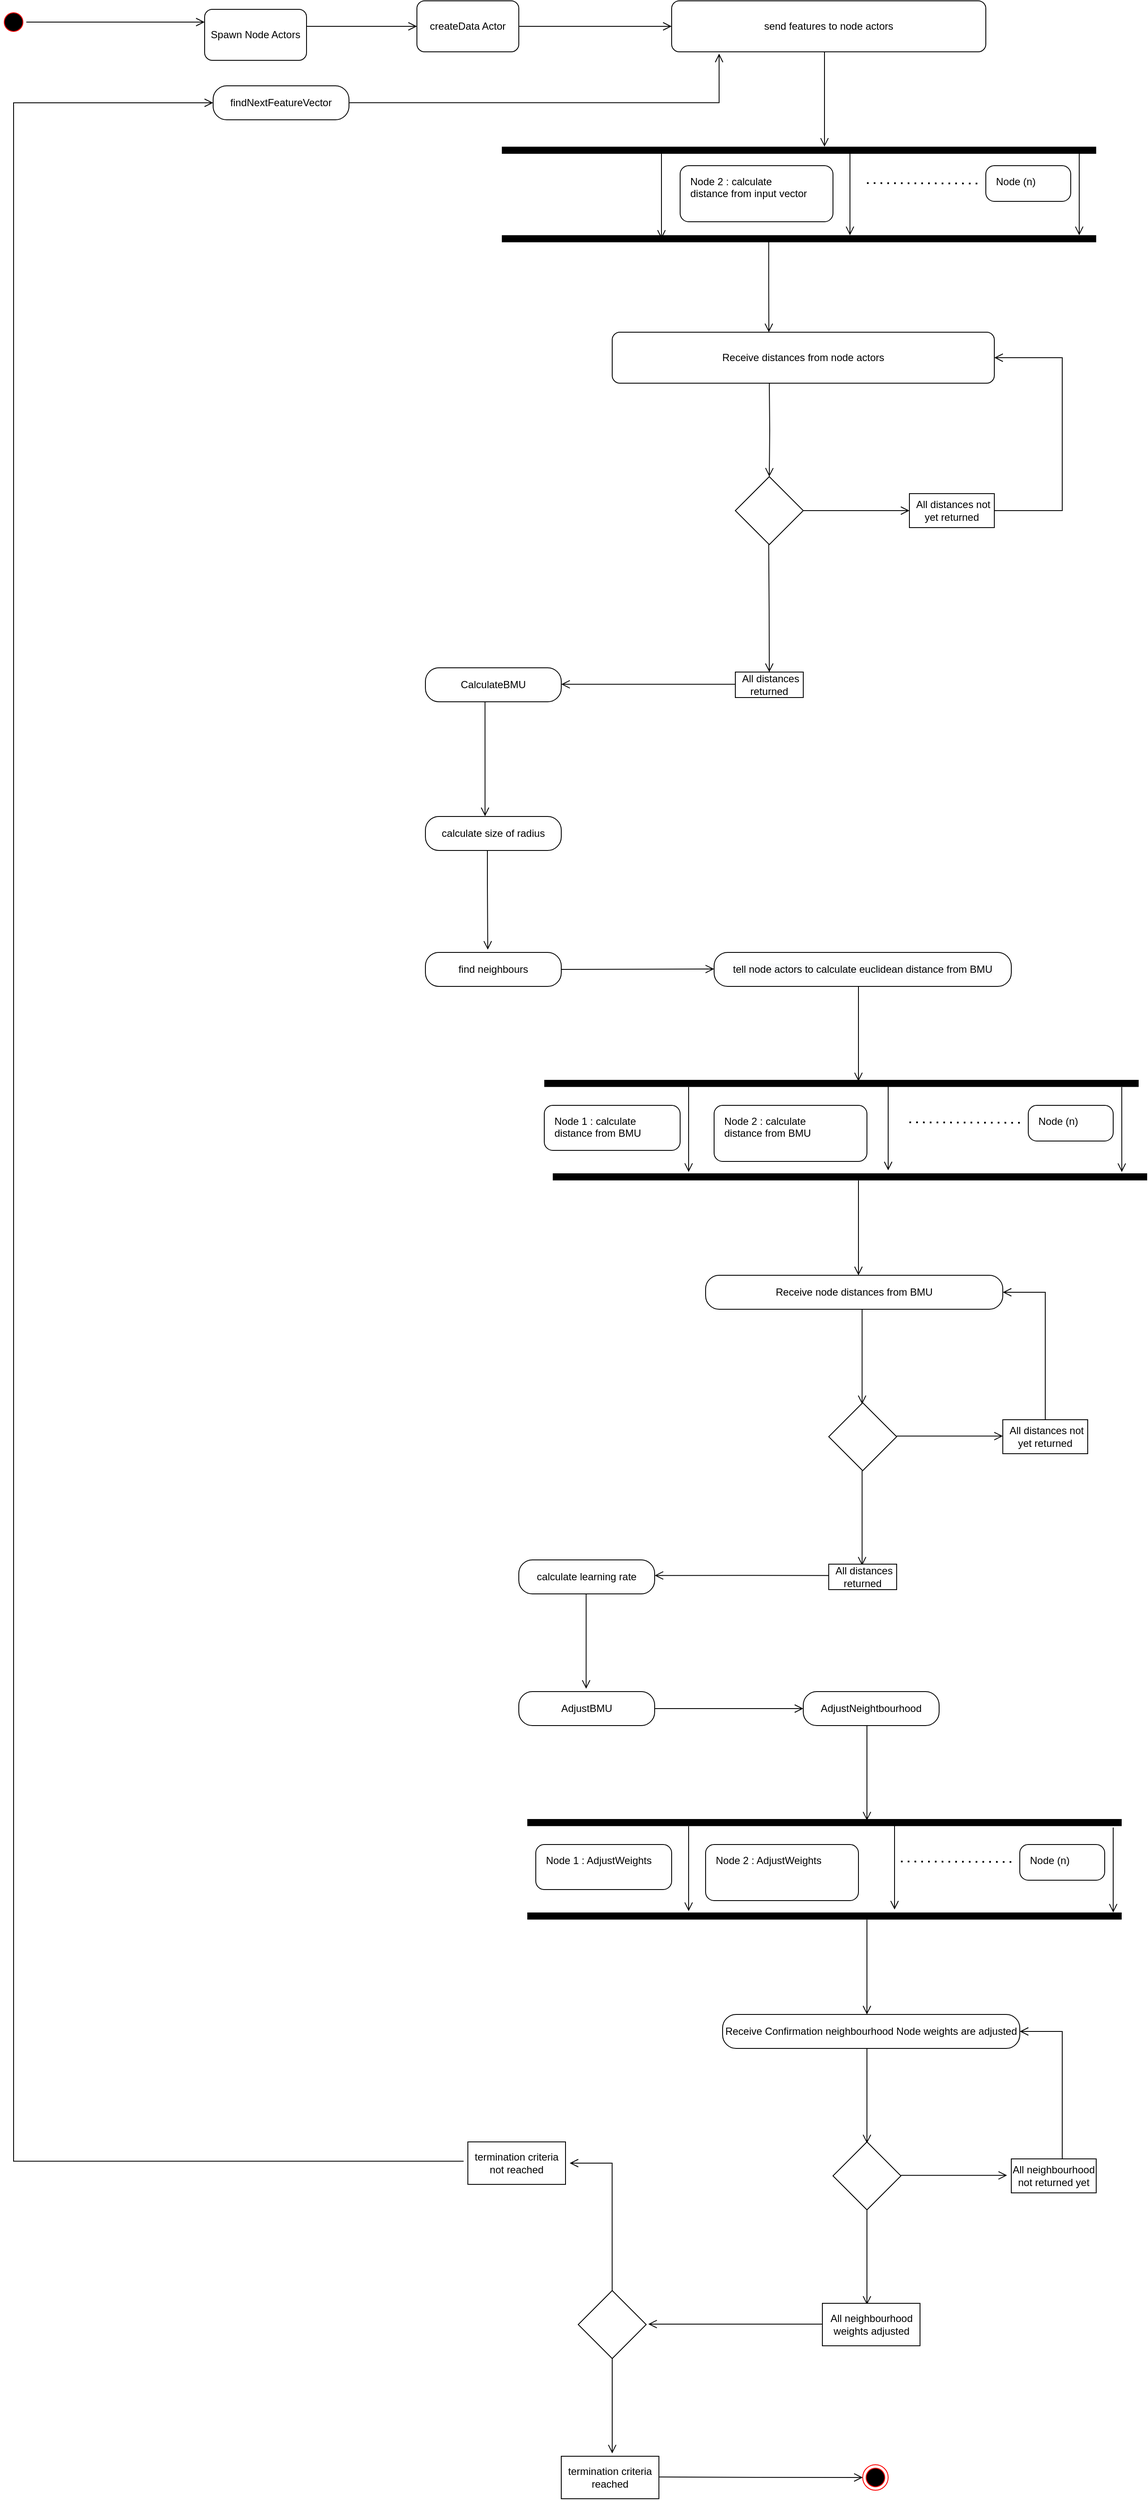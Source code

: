<mxfile version="15.7.4" type="github">
  <diagram id="ylAyNTXU45JpMREwfZHR" name="Page-1">
    <mxGraphModel dx="1239" dy="686" grid="1" gridSize="10" guides="1" tooltips="1" connect="1" arrows="1" fold="1" page="1" pageScale="1" pageWidth="850" pageHeight="1100" math="0" shadow="0">
      <root>
        <mxCell id="0" />
        <mxCell id="1" parent="0" />
        <mxCell id="u21SFyGaTdQSeciqFoYo-1" value="Spawn Node Actors" style="rounded=1;whiteSpace=wrap;html=1;" parent="1" vertex="1">
          <mxGeometry x="470" y="50" width="120" height="60" as="geometry" />
        </mxCell>
        <mxCell id="u21SFyGaTdQSeciqFoYo-2" value="" style="ellipse;html=1;shape=startState;fillColor=#000000;strokeColor=#ff0000;" parent="1" vertex="1">
          <mxGeometry x="230" y="50" width="30" height="30" as="geometry" />
        </mxCell>
        <mxCell id="u21SFyGaTdQSeciqFoYo-3" value="" style="edgeStyle=orthogonalEdgeStyle;html=1;verticalAlign=bottom;endArrow=open;endSize=8;strokeColor=#000000;rounded=0;entryX=0;entryY=0.25;entryDx=0;entryDy=0;" parent="1" source="u21SFyGaTdQSeciqFoYo-2" target="u21SFyGaTdQSeciqFoYo-1" edge="1">
          <mxGeometry relative="1" as="geometry">
            <mxPoint x="45" y="170" as="targetPoint" />
          </mxGeometry>
        </mxCell>
        <mxCell id="u21SFyGaTdQSeciqFoYo-4" value="createData Actor" style="rounded=1;whiteSpace=wrap;html=1;" parent="1" vertex="1">
          <mxGeometry x="720" y="40" width="120" height="60" as="geometry" />
        </mxCell>
        <mxCell id="u21SFyGaTdQSeciqFoYo-5" value="" style="edgeStyle=orthogonalEdgeStyle;html=1;verticalAlign=bottom;endArrow=open;endSize=8;strokeColor=#000000;rounded=0;entryX=0;entryY=0.5;entryDx=0;entryDy=0;" parent="1" target="u21SFyGaTdQSeciqFoYo-4" edge="1">
          <mxGeometry relative="1" as="geometry">
            <mxPoint x="360" y="145" as="targetPoint" />
            <mxPoint x="590" y="70" as="sourcePoint" />
            <Array as="points">
              <mxPoint x="590" y="70" />
              <mxPoint x="590" y="70" />
            </Array>
          </mxGeometry>
        </mxCell>
        <mxCell id="u21SFyGaTdQSeciqFoYo-6" value="" style="edgeStyle=orthogonalEdgeStyle;html=1;verticalAlign=bottom;endArrow=open;endSize=8;strokeColor=#000000;rounded=0;entryX=0;entryY=0.5;entryDx=0;entryDy=0;exitX=1;exitY=0.5;exitDx=0;exitDy=0;" parent="1" source="u21SFyGaTdQSeciqFoYo-4" target="u21SFyGaTdQSeciqFoYo-8" edge="1">
          <mxGeometry relative="1" as="geometry">
            <mxPoint x="584" y="150" as="targetPoint" />
            <mxPoint x="480" y="150" as="sourcePoint" />
            <Array as="points">
              <mxPoint x="840" y="70" />
            </Array>
          </mxGeometry>
        </mxCell>
        <mxCell id="u21SFyGaTdQSeciqFoYo-8" value="send features to node actors" style="rounded=1;whiteSpace=wrap;html=1;" parent="1" vertex="1">
          <mxGeometry x="1020" y="40" width="370" height="60" as="geometry" />
        </mxCell>
        <mxCell id="u21SFyGaTdQSeciqFoYo-10" value="" style="edgeStyle=orthogonalEdgeStyle;html=1;verticalAlign=bottom;endArrow=open;endSize=8;strokeColor=#000000;rounded=0;" parent="1" source="_sdeYMEwhturCp9GIaWW-1" edge="1">
          <mxGeometry relative="1" as="geometry">
            <mxPoint x="1008" y="320" as="targetPoint" />
            <mxPoint x="1065" y="216" as="sourcePoint" />
            <Array as="points">
              <mxPoint x="1008" y="270" />
              <mxPoint x="1008" y="270" />
            </Array>
          </mxGeometry>
        </mxCell>
        <mxCell id="u21SFyGaTdQSeciqFoYo-14" value="" style="rhombus;whiteSpace=wrap;html=1;" parent="1" vertex="1">
          <mxGeometry x="1095" y="600" width="80" height="80" as="geometry" />
        </mxCell>
        <mxCell id="u21SFyGaTdQSeciqFoYo-17" value="&amp;nbsp;All distances returned" style="whiteSpace=wrap;html=1;" parent="1" vertex="1">
          <mxGeometry x="1095" y="830" width="80" height="30" as="geometry" />
        </mxCell>
        <mxCell id="u21SFyGaTdQSeciqFoYo-58" value="" style="edgeStyle=orthogonalEdgeStyle;html=1;verticalAlign=bottom;endArrow=open;endSize=8;strokeColor=#000000;rounded=0;entryX=1;entryY=0.5;entryDx=0;entryDy=0;exitX=1;exitY=0.5;exitDx=0;exitDy=0;" parent="1" edge="1" target="ZkyLK1sEt4H9wOnHN_3Q-6" source="ZkyLK1sEt4H9wOnHN_3Q-12">
          <mxGeometry relative="1" as="geometry">
            <mxPoint x="1339.5" y="550" as="targetPoint" />
            <mxPoint x="1500" y="590" as="sourcePoint" />
            <Array as="points">
              <mxPoint x="1480" y="640" />
              <mxPoint x="1480" y="460" />
            </Array>
          </mxGeometry>
        </mxCell>
        <mxCell id="_sdeYMEwhturCp9GIaWW-1" value="" style="html=1;points=[];perimeter=orthogonalPerimeter;fillColor=#000000;strokeColor=none;direction=north;" parent="1" vertex="1">
          <mxGeometry x="820" y="211.67" width="700" height="8.33" as="geometry" />
        </mxCell>
        <mxCell id="_sdeYMEwhturCp9GIaWW-4" value="" style="edgeStyle=orthogonalEdgeStyle;html=1;verticalAlign=bottom;endArrow=open;endSize=8;strokeColor=#000000;rounded=0;" parent="1" edge="1">
          <mxGeometry relative="1" as="geometry">
            <mxPoint x="1500" y="315.83" as="targetPoint" />
            <mxPoint x="1500" y="265.83" as="sourcePoint" />
            <Array as="points">
              <mxPoint x="1500" y="215.83" />
              <mxPoint x="1500" y="215.83" />
            </Array>
          </mxGeometry>
        </mxCell>
        <mxCell id="_sdeYMEwhturCp9GIaWW-9" value="" style="endArrow=none;dashed=1;html=1;dashPattern=1 3;strokeWidth=2;rounded=0;exitX=1;exitY=0.25;exitDx=0;exitDy=0;" parent="1" edge="1">
          <mxGeometry width="50" height="50" relative="1" as="geometry">
            <mxPoint x="1250" y="254.5" as="sourcePoint" />
            <mxPoint x="1380" y="255" as="targetPoint" />
          </mxGeometry>
        </mxCell>
        <mxCell id="_sdeYMEwhturCp9GIaWW-10" value="Node (n)" style="rounded=1;absoluteArcSize=1;arcSize=20;html=1;verticalAlign=top;align=left;spacingTop=5;spacingLeft=10;" parent="1" vertex="1">
          <mxGeometry x="1390" y="234" width="100" height="42" as="geometry" />
        </mxCell>
        <mxCell id="4C2LGKkIfeAoa_OK1MDI-2" value="" style="edgeStyle=orthogonalEdgeStyle;html=1;verticalAlign=bottom;endArrow=open;endSize=8;strokeColor=#000000;rounded=0;" parent="1" edge="1">
          <mxGeometry relative="1" as="geometry">
            <mxPoint x="1230" y="315.83" as="targetPoint" />
            <mxPoint x="1230" y="251.83" as="sourcePoint" />
            <Array as="points">
              <mxPoint x="1230" y="215.83" />
              <mxPoint x="1230" y="337.83" />
            </Array>
          </mxGeometry>
        </mxCell>
        <mxCell id="ZkyLK1sEt4H9wOnHN_3Q-2" value="" style="html=1;points=[];perimeter=orthogonalPerimeter;fillColor=#000000;strokeColor=none;direction=north;" vertex="1" parent="1">
          <mxGeometry x="820" y="315.83" width="700" height="8.33" as="geometry" />
        </mxCell>
        <mxCell id="ZkyLK1sEt4H9wOnHN_3Q-3" value="Node 2 : calculate&lt;br&gt;distance from input vector" style="rounded=1;absoluteArcSize=1;arcSize=20;html=1;verticalAlign=top;align=left;spacingTop=5;spacingLeft=10;" vertex="1" parent="1">
          <mxGeometry x="1030" y="234" width="180" height="66" as="geometry" />
        </mxCell>
        <mxCell id="ZkyLK1sEt4H9wOnHN_3Q-4" value="Node 1 : calculate &lt;br&gt;distance from BMU" style="rounded=1;absoluteArcSize=1;arcSize=20;html=1;verticalAlign=top;align=left;spacingTop=5;spacingLeft=10;" vertex="1" parent="1">
          <mxGeometry x="870" y="1340" width="160" height="53" as="geometry" />
        </mxCell>
        <mxCell id="ZkyLK1sEt4H9wOnHN_3Q-5" value="" style="edgeStyle=orthogonalEdgeStyle;html=1;verticalAlign=bottom;endArrow=open;endSize=8;strokeColor=#000000;rounded=0;exitX=0.5;exitY=1;exitDx=0;exitDy=0;" edge="1" parent="1" source="u21SFyGaTdQSeciqFoYo-8">
          <mxGeometry relative="1" as="geometry">
            <mxPoint x="1200" y="211.67" as="targetPoint" />
            <mxPoint x="1200" y="147.67" as="sourcePoint" />
            <Array as="points">
              <mxPoint x="1200" y="100" />
            </Array>
          </mxGeometry>
        </mxCell>
        <mxCell id="ZkyLK1sEt4H9wOnHN_3Q-6" value="Receive distances from node actors" style="rounded=1;whiteSpace=wrap;html=1;" vertex="1" parent="1">
          <mxGeometry x="950" y="430" width="450" height="60" as="geometry" />
        </mxCell>
        <mxCell id="ZkyLK1sEt4H9wOnHN_3Q-7" value="" style="edgeStyle=orthogonalEdgeStyle;html=1;verticalAlign=bottom;endArrow=open;endSize=8;strokeColor=#000000;rounded=0;entryX=0.41;entryY=0;entryDx=0;entryDy=0;exitX=0.836;exitY=0.449;exitDx=0;exitDy=0;exitPerimeter=0;entryPerimeter=0;" edge="1" parent="1" source="ZkyLK1sEt4H9wOnHN_3Q-2" target="ZkyLK1sEt4H9wOnHN_3Q-6">
          <mxGeometry relative="1" as="geometry">
            <mxPoint x="1134.5" y="415.83" as="targetPoint" />
            <mxPoint x="1134.5" y="351.83" as="sourcePoint" />
            <Array as="points" />
          </mxGeometry>
        </mxCell>
        <mxCell id="ZkyLK1sEt4H9wOnHN_3Q-8" value="" style="edgeStyle=orthogonalEdgeStyle;html=1;verticalAlign=bottom;endArrow=open;endSize=8;strokeColor=#000000;rounded=0;entryX=0.5;entryY=0;entryDx=0;entryDy=0;" edge="1" parent="1" target="u21SFyGaTdQSeciqFoYo-14">
          <mxGeometry relative="1" as="geometry">
            <mxPoint x="1134.5" y="590" as="targetPoint" />
            <mxPoint x="1135" y="490" as="sourcePoint" />
            <Array as="points" />
          </mxGeometry>
        </mxCell>
        <mxCell id="ZkyLK1sEt4H9wOnHN_3Q-12" value="&amp;nbsp;All distances not yet returned" style="whiteSpace=wrap;html=1;" vertex="1" parent="1">
          <mxGeometry x="1300" y="620" width="100" height="40" as="geometry" />
        </mxCell>
        <mxCell id="ZkyLK1sEt4H9wOnHN_3Q-13" value="" style="edgeStyle=orthogonalEdgeStyle;html=1;verticalAlign=bottom;endArrow=open;endSize=8;strokeColor=#000000;rounded=0;entryX=0;entryY=0.5;entryDx=0;entryDy=0;exitX=1;exitY=0.5;exitDx=0;exitDy=0;" edge="1" parent="1" source="u21SFyGaTdQSeciqFoYo-14" target="ZkyLK1sEt4H9wOnHN_3Q-12">
          <mxGeometry relative="1" as="geometry">
            <mxPoint x="1279" y="629.5" as="targetPoint" />
            <mxPoint x="1175" y="629.5" as="sourcePoint" />
            <Array as="points" />
          </mxGeometry>
        </mxCell>
        <mxCell id="ZkyLK1sEt4H9wOnHN_3Q-18" value="" style="edgeStyle=orthogonalEdgeStyle;html=1;verticalAlign=bottom;endArrow=open;endSize=8;strokeColor=#000000;rounded=0;entryX=0.5;entryY=0;entryDx=0;entryDy=0;" edge="1" parent="1" target="u21SFyGaTdQSeciqFoYo-17">
          <mxGeometry relative="1" as="geometry">
            <mxPoint x="1134.29" y="790" as="targetPoint" />
            <mxPoint x="1134.29" y="680" as="sourcePoint" />
            <Array as="points" />
          </mxGeometry>
        </mxCell>
        <mxCell id="ZkyLK1sEt4H9wOnHN_3Q-20" value="" style="edgeStyle=orthogonalEdgeStyle;html=1;verticalAlign=bottom;endArrow=open;endSize=8;strokeColor=#000000;rounded=0;exitX=0;exitY=0.5;exitDx=0;exitDy=0;" edge="1" parent="1">
          <mxGeometry relative="1" as="geometry">
            <mxPoint x="890.0" y="844.41" as="targetPoint" />
            <mxPoint x="1095.0" y="844.41" as="sourcePoint" />
            <Array as="points" />
          </mxGeometry>
        </mxCell>
        <mxCell id="ZkyLK1sEt4H9wOnHN_3Q-21" value="" style="edgeStyle=orthogonalEdgeStyle;html=1;verticalAlign=bottom;endArrow=open;endSize=8;strokeColor=#000000;rounded=0;exitX=0.5;exitY=1;exitDx=0;exitDy=0;entryX=0.439;entryY=-0.01;entryDx=0;entryDy=0;entryPerimeter=0;" edge="1" parent="1" source="ZkyLK1sEt4H9wOnHN_3Q-24" target="ZkyLK1sEt4H9wOnHN_3Q-26">
          <mxGeometry relative="1" as="geometry">
            <mxPoint x="800" y="990" as="targetPoint" />
            <mxPoint x="809.41" y="871.5" as="sourcePoint" />
            <Array as="points">
              <mxPoint x="800" y="865" />
            </Array>
          </mxGeometry>
        </mxCell>
        <mxCell id="ZkyLK1sEt4H9wOnHN_3Q-22" value="" style="edgeStyle=orthogonalEdgeStyle;html=1;verticalAlign=bottom;endArrow=open;endSize=8;strokeColor=#000000;rounded=0;entryX=0.459;entryY=-0.08;entryDx=0;entryDy=0;entryPerimeter=0;" edge="1" parent="1" source="ZkyLK1sEt4H9wOnHN_3Q-26" target="ZkyLK1sEt4H9wOnHN_3Q-27">
          <mxGeometry relative="1" as="geometry">
            <mxPoint x="920" y="1050" as="targetPoint" />
            <mxPoint x="810" y="1050" as="sourcePoint" />
            <Array as="points">
              <mxPoint x="803" y="1080" />
              <mxPoint x="803" y="1080" />
            </Array>
          </mxGeometry>
        </mxCell>
        <mxCell id="ZkyLK1sEt4H9wOnHN_3Q-24" value="CalculateBMU" style="rounded=1;whiteSpace=wrap;html=1;arcSize=40;fontColor=#000000;fillColor=#FFFFFF;strokeColor=#000000;" vertex="1" parent="1">
          <mxGeometry x="730" y="825" width="160" height="40" as="geometry" />
        </mxCell>
        <mxCell id="ZkyLK1sEt4H9wOnHN_3Q-26" value="calculate size of radius" style="rounded=1;whiteSpace=wrap;html=1;arcSize=40;fontColor=#000000;fillColor=#FFFFFF;strokeColor=#000000;" vertex="1" parent="1">
          <mxGeometry x="730" y="1000" width="160" height="40" as="geometry" />
        </mxCell>
        <mxCell id="ZkyLK1sEt4H9wOnHN_3Q-27" value="find neighbours" style="rounded=1;whiteSpace=wrap;html=1;arcSize=40;fontColor=#000000;fillColor=#FFFFFF;strokeColor=#000000;" vertex="1" parent="1">
          <mxGeometry x="730" y="1160" width="160" height="40" as="geometry" />
        </mxCell>
        <mxCell id="ZkyLK1sEt4H9wOnHN_3Q-29" value="" style="edgeStyle=orthogonalEdgeStyle;html=1;verticalAlign=bottom;endArrow=open;endSize=8;strokeColor=#000000;rounded=0;entryX=0;entryY=0.5;entryDx=0;entryDy=0;" edge="1" parent="1">
          <mxGeometry relative="1" as="geometry">
            <mxPoint x="1070" y="1179.5" as="targetPoint" />
            <mxPoint x="910" y="1180" as="sourcePoint" />
            <Array as="points">
              <mxPoint x="890" y="1179.5" />
            </Array>
          </mxGeometry>
        </mxCell>
        <mxCell id="ZkyLK1sEt4H9wOnHN_3Q-30" value="&#xa;&#xa;&lt;span style=&quot;color: rgb(0, 0, 0); font-family: helvetica; font-size: 12px; font-style: normal; font-weight: 400; letter-spacing: normal; text-align: center; text-indent: 0px; text-transform: none; word-spacing: 0px; background-color: rgb(248, 249, 250); display: inline; float: none;&quot;&gt;tell node actors to calculate euclidean distance from BMU&lt;/span&gt;&#xa;&#xa;" style="rounded=1;whiteSpace=wrap;html=1;arcSize=40;fontColor=#000000;fillColor=#FFFFFF;strokeColor=#000000;" vertex="1" parent="1">
          <mxGeometry x="1070" y="1160" width="350" height="40" as="geometry" />
        </mxCell>
        <mxCell id="ZkyLK1sEt4H9wOnHN_3Q-31" value="" style="edgeStyle=orthogonalEdgeStyle;html=1;verticalAlign=bottom;endArrow=open;endSize=8;strokeColor=#000000;rounded=0;" edge="1" parent="1">
          <mxGeometry relative="1" as="geometry">
            <mxPoint x="1240" y="1311.67" as="targetPoint" />
            <mxPoint x="1240" y="1200" as="sourcePoint" />
            <Array as="points">
              <mxPoint x="1240" y="1290" />
              <mxPoint x="1240" y="1290" />
            </Array>
          </mxGeometry>
        </mxCell>
        <mxCell id="ZkyLK1sEt4H9wOnHN_3Q-32" value="" style="html=1;points=[];perimeter=orthogonalPerimeter;fillColor=#000000;strokeColor=none;direction=north;" vertex="1" parent="1">
          <mxGeometry x="870" y="1310" width="700" height="8.33" as="geometry" />
        </mxCell>
        <mxCell id="ZkyLK1sEt4H9wOnHN_3Q-33" value="" style="edgeStyle=orthogonalEdgeStyle;html=1;verticalAlign=bottom;endArrow=open;endSize=8;strokeColor=#000000;rounded=0;" edge="1" parent="1">
          <mxGeometry relative="1" as="geometry">
            <mxPoint x="1040" y="1418.33" as="targetPoint" />
            <mxPoint x="1040" y="1318.33" as="sourcePoint" />
            <Array as="points">
              <mxPoint x="1040" y="1368.33" />
              <mxPoint x="1040" y="1368.33" />
            </Array>
          </mxGeometry>
        </mxCell>
        <mxCell id="ZkyLK1sEt4H9wOnHN_3Q-36" value="Node 2 : calculate&lt;br&gt;distance from BMU" style="rounded=1;absoluteArcSize=1;arcSize=20;html=1;verticalAlign=top;align=left;spacingTop=5;spacingLeft=10;" vertex="1" parent="1">
          <mxGeometry x="1070" y="1340" width="180" height="66" as="geometry" />
        </mxCell>
        <mxCell id="ZkyLK1sEt4H9wOnHN_3Q-37" value="" style="edgeStyle=orthogonalEdgeStyle;html=1;verticalAlign=bottom;endArrow=open;endSize=8;strokeColor=#000000;rounded=0;" edge="1" parent="1">
          <mxGeometry relative="1" as="geometry">
            <mxPoint x="1275" y="1416.5" as="targetPoint" />
            <mxPoint x="1275" y="1352.5" as="sourcePoint" />
            <Array as="points">
              <mxPoint x="1275" y="1316.5" />
              <mxPoint x="1275" y="1438.5" />
            </Array>
          </mxGeometry>
        </mxCell>
        <mxCell id="ZkyLK1sEt4H9wOnHN_3Q-38" value="" style="endArrow=none;dashed=1;html=1;dashPattern=1 3;strokeWidth=2;rounded=0;exitX=1;exitY=0.25;exitDx=0;exitDy=0;" edge="1" parent="1">
          <mxGeometry width="50" height="50" relative="1" as="geometry">
            <mxPoint x="1300" y="1360" as="sourcePoint" />
            <mxPoint x="1430" y="1360.5" as="targetPoint" />
          </mxGeometry>
        </mxCell>
        <mxCell id="ZkyLK1sEt4H9wOnHN_3Q-39" value="Node (n)" style="rounded=1;absoluteArcSize=1;arcSize=20;html=1;verticalAlign=top;align=left;spacingTop=5;spacingLeft=10;" vertex="1" parent="1">
          <mxGeometry x="1440" y="1340" width="100" height="42" as="geometry" />
        </mxCell>
        <mxCell id="ZkyLK1sEt4H9wOnHN_3Q-41" value="" style="edgeStyle=orthogonalEdgeStyle;html=1;verticalAlign=bottom;endArrow=open;endSize=8;strokeColor=#000000;rounded=0;" edge="1" parent="1">
          <mxGeometry relative="1" as="geometry">
            <mxPoint x="1550.14" y="1418.45" as="targetPoint" />
            <mxPoint x="1550.14" y="1368.45" as="sourcePoint" />
            <Array as="points">
              <mxPoint x="1550.14" y="1318.45" />
              <mxPoint x="1550.14" y="1318.45" />
            </Array>
          </mxGeometry>
        </mxCell>
        <mxCell id="ZkyLK1sEt4H9wOnHN_3Q-42" value="" style="html=1;points=[];perimeter=orthogonalPerimeter;fillColor=#000000;strokeColor=none;direction=north;" vertex="1" parent="1">
          <mxGeometry x="880" y="1420" width="700" height="8.33" as="geometry" />
        </mxCell>
        <mxCell id="ZkyLK1sEt4H9wOnHN_3Q-44" value="" style="edgeStyle=orthogonalEdgeStyle;html=1;verticalAlign=bottom;endArrow=open;endSize=8;strokeColor=#000000;rounded=0;" edge="1" parent="1">
          <mxGeometry relative="1" as="geometry">
            <mxPoint x="1240" y="1540.0" as="targetPoint" />
            <mxPoint x="1240" y="1428.33" as="sourcePoint" />
            <Array as="points">
              <mxPoint x="1240.42" y="1448.33" />
              <mxPoint x="1240.42" y="1448.33" />
            </Array>
          </mxGeometry>
        </mxCell>
        <mxCell id="ZkyLK1sEt4H9wOnHN_3Q-45" value="Receive node distances from BMU" style="rounded=1;whiteSpace=wrap;html=1;arcSize=40;fontColor=#000000;fillColor=#FFFFFF;strokeColor=#000000;" vertex="1" parent="1">
          <mxGeometry x="1060" y="1540" width="350" height="40" as="geometry" />
        </mxCell>
        <mxCell id="ZkyLK1sEt4H9wOnHN_3Q-46" value="" style="rhombus;whiteSpace=wrap;html=1;" vertex="1" parent="1">
          <mxGeometry x="1205" y="1690" width="80" height="80" as="geometry" />
        </mxCell>
        <mxCell id="ZkyLK1sEt4H9wOnHN_3Q-47" value="" style="edgeStyle=orthogonalEdgeStyle;html=1;verticalAlign=bottom;endArrow=open;endSize=8;strokeColor=#000000;rounded=0;" edge="1" parent="1">
          <mxGeometry relative="1" as="geometry">
            <mxPoint x="1244.29" y="1691.67" as="targetPoint" />
            <mxPoint x="1244.29" y="1580" as="sourcePoint" />
            <Array as="points">
              <mxPoint x="1244.71" y="1600" />
              <mxPoint x="1244.71" y="1600" />
            </Array>
          </mxGeometry>
        </mxCell>
        <mxCell id="ZkyLK1sEt4H9wOnHN_3Q-50" value="" style="edgeStyle=orthogonalEdgeStyle;html=1;verticalAlign=bottom;endArrow=open;endSize=8;strokeColor=#000000;rounded=0;entryX=0;entryY=0.5;entryDx=0;entryDy=0;exitX=1;exitY=0.5;exitDx=0;exitDy=0;" edge="1" parent="1">
          <mxGeometry relative="1" as="geometry">
            <mxPoint x="1410" y="1729.29" as="targetPoint" />
            <mxPoint x="1285" y="1729.29" as="sourcePoint" />
            <Array as="points" />
          </mxGeometry>
        </mxCell>
        <mxCell id="ZkyLK1sEt4H9wOnHN_3Q-51" value="&amp;nbsp;All distances not yet returned" style="whiteSpace=wrap;html=1;" vertex="1" parent="1">
          <mxGeometry x="1410" y="1710" width="100" height="40" as="geometry" />
        </mxCell>
        <mxCell id="ZkyLK1sEt4H9wOnHN_3Q-52" value="" style="edgeStyle=orthogonalEdgeStyle;html=1;verticalAlign=bottom;endArrow=open;endSize=8;strokeColor=#000000;rounded=0;entryX=1;entryY=0.5;entryDx=0;entryDy=0;exitX=0.5;exitY=0;exitDx=0;exitDy=0;" edge="1" parent="1" source="ZkyLK1sEt4H9wOnHN_3Q-51" target="ZkyLK1sEt4H9wOnHN_3Q-45">
          <mxGeometry relative="1" as="geometry">
            <mxPoint x="1459.2" y="1585" as="targetPoint" />
            <mxPoint x="1459" y="1695" as="sourcePoint" />
            <Array as="points">
              <mxPoint x="1460" y="1560" />
            </Array>
          </mxGeometry>
        </mxCell>
        <mxCell id="ZkyLK1sEt4H9wOnHN_3Q-56" value="" style="edgeStyle=orthogonalEdgeStyle;html=1;verticalAlign=bottom;endArrow=open;endSize=8;strokeColor=#000000;rounded=0;" edge="1" parent="1">
          <mxGeometry relative="1" as="geometry">
            <mxPoint x="1244.29" y="1881.67" as="targetPoint" />
            <mxPoint x="1244.29" y="1770" as="sourcePoint" />
            <Array as="points">
              <mxPoint x="1244.71" y="1790" />
              <mxPoint x="1244.71" y="1790" />
            </Array>
          </mxGeometry>
        </mxCell>
        <mxCell id="ZkyLK1sEt4H9wOnHN_3Q-57" value="&amp;nbsp;All distances returned" style="whiteSpace=wrap;html=1;" vertex="1" parent="1">
          <mxGeometry x="1205" y="1880" width="80" height="30" as="geometry" />
        </mxCell>
        <mxCell id="ZkyLK1sEt4H9wOnHN_3Q-58" value="" style="edgeStyle=orthogonalEdgeStyle;html=1;verticalAlign=bottom;endArrow=open;endSize=8;strokeColor=#000000;rounded=0;exitX=0;exitY=0.5;exitDx=0;exitDy=0;" edge="1" parent="1">
          <mxGeometry relative="1" as="geometry">
            <mxPoint x="1000" y="1893.33" as="targetPoint" />
            <mxPoint x="1205" y="1893.33" as="sourcePoint" />
            <Array as="points">
              <mxPoint x="1100" y="1892.92" />
              <mxPoint x="1100" y="1892.92" />
            </Array>
          </mxGeometry>
        </mxCell>
        <mxCell id="ZkyLK1sEt4H9wOnHN_3Q-59" value="calculate learning rate" style="rounded=1;whiteSpace=wrap;html=1;arcSize=40;fontColor=#000000;fillColor=#FFFFFF;strokeColor=#000000;" vertex="1" parent="1">
          <mxGeometry x="840" y="1875" width="160" height="40" as="geometry" />
        </mxCell>
        <mxCell id="ZkyLK1sEt4H9wOnHN_3Q-60" value="" style="edgeStyle=orthogonalEdgeStyle;html=1;verticalAlign=bottom;endArrow=open;endSize=8;strokeColor=#000000;rounded=0;" edge="1" parent="1">
          <mxGeometry relative="1" as="geometry">
            <mxPoint x="919.29" y="2026.67" as="targetPoint" />
            <mxPoint x="919.29" y="1915" as="sourcePoint" />
            <Array as="points">
              <mxPoint x="919.71" y="1935" />
              <mxPoint x="919.71" y="1935" />
            </Array>
          </mxGeometry>
        </mxCell>
        <mxCell id="ZkyLK1sEt4H9wOnHN_3Q-61" value="AdjustBMU" style="rounded=1;whiteSpace=wrap;html=1;arcSize=40;fontColor=#000000;fillColor=#FFFFFF;strokeColor=#000000;" vertex="1" parent="1">
          <mxGeometry x="840" y="2030" width="160" height="40" as="geometry" />
        </mxCell>
        <mxCell id="ZkyLK1sEt4H9wOnHN_3Q-62" value="AdjustNeightbourhood" style="rounded=1;whiteSpace=wrap;html=1;arcSize=40;fontColor=#000000;fillColor=#FFFFFF;strokeColor=#000000;" vertex="1" parent="1">
          <mxGeometry x="1175" y="2030" width="160" height="40" as="geometry" />
        </mxCell>
        <mxCell id="ZkyLK1sEt4H9wOnHN_3Q-63" value="" style="edgeStyle=orthogonalEdgeStyle;html=1;verticalAlign=bottom;endArrow=open;endSize=8;strokeColor=#000000;rounded=0;exitX=1;exitY=0.5;exitDx=0;exitDy=0;entryX=0;entryY=0.5;entryDx=0;entryDy=0;" edge="1" parent="1" source="ZkyLK1sEt4H9wOnHN_3Q-61" target="ZkyLK1sEt4H9wOnHN_3Q-62">
          <mxGeometry relative="1" as="geometry">
            <mxPoint x="919.29" y="2181.67" as="targetPoint" />
            <mxPoint x="919.29" y="2070" as="sourcePoint" />
            <Array as="points" />
          </mxGeometry>
        </mxCell>
        <mxCell id="ZkyLK1sEt4H9wOnHN_3Q-64" value="" style="edgeStyle=orthogonalEdgeStyle;html=1;verticalAlign=bottom;endArrow=open;endSize=8;strokeColor=#000000;rounded=0;" edge="1" parent="1">
          <mxGeometry relative="1" as="geometry">
            <mxPoint x="1250" y="2181.67" as="targetPoint" />
            <mxPoint x="1250" y="2070" as="sourcePoint" />
            <Array as="points">
              <mxPoint x="1250" y="2160" />
              <mxPoint x="1250" y="2160" />
            </Array>
          </mxGeometry>
        </mxCell>
        <mxCell id="ZkyLK1sEt4H9wOnHN_3Q-65" value="" style="html=1;points=[];perimeter=orthogonalPerimeter;fillColor=#000000;strokeColor=none;direction=north;" vertex="1" parent="1">
          <mxGeometry x="850" y="2180" width="700" height="8.33" as="geometry" />
        </mxCell>
        <mxCell id="ZkyLK1sEt4H9wOnHN_3Q-66" value="Node 1 : AdjustWeights" style="rounded=1;absoluteArcSize=1;arcSize=20;html=1;verticalAlign=top;align=left;spacingTop=5;spacingLeft=10;" vertex="1" parent="1">
          <mxGeometry x="860" y="2210" width="160" height="53" as="geometry" />
        </mxCell>
        <mxCell id="ZkyLK1sEt4H9wOnHN_3Q-67" value="Node 2 : AdjustWeights" style="rounded=1;absoluteArcSize=1;arcSize=20;html=1;verticalAlign=top;align=left;spacingTop=5;spacingLeft=10;" vertex="1" parent="1">
          <mxGeometry x="1060" y="2210" width="180" height="66" as="geometry" />
        </mxCell>
        <mxCell id="ZkyLK1sEt4H9wOnHN_3Q-68" value="" style="edgeStyle=orthogonalEdgeStyle;html=1;verticalAlign=bottom;endArrow=open;endSize=8;strokeColor=#000000;rounded=0;" edge="1" parent="1">
          <mxGeometry relative="1" as="geometry">
            <mxPoint x="1040" y="2288.33" as="targetPoint" />
            <mxPoint x="1040" y="2188.33" as="sourcePoint" />
            <Array as="points">
              <mxPoint x="1040" y="2238.33" />
              <mxPoint x="1040" y="2238.33" />
            </Array>
          </mxGeometry>
        </mxCell>
        <mxCell id="ZkyLK1sEt4H9wOnHN_3Q-69" value="" style="edgeStyle=orthogonalEdgeStyle;html=1;verticalAlign=bottom;endArrow=open;endSize=8;strokeColor=#000000;rounded=0;" edge="1" parent="1">
          <mxGeometry relative="1" as="geometry">
            <mxPoint x="1282.5" y="2286.5" as="targetPoint" />
            <mxPoint x="1282.5" y="2222.5" as="sourcePoint" />
            <Array as="points">
              <mxPoint x="1282.5" y="2186.5" />
              <mxPoint x="1282.5" y="2308.5" />
            </Array>
          </mxGeometry>
        </mxCell>
        <mxCell id="ZkyLK1sEt4H9wOnHN_3Q-70" value="" style="endArrow=none;dashed=1;html=1;dashPattern=1 3;strokeWidth=2;rounded=0;exitX=1;exitY=0.25;exitDx=0;exitDy=0;" edge="1" parent="1">
          <mxGeometry width="50" height="50" relative="1" as="geometry">
            <mxPoint x="1290" y="2230" as="sourcePoint" />
            <mxPoint x="1420" y="2230.5" as="targetPoint" />
          </mxGeometry>
        </mxCell>
        <mxCell id="ZkyLK1sEt4H9wOnHN_3Q-72" value="Node (n)" style="rounded=1;absoluteArcSize=1;arcSize=20;html=1;verticalAlign=top;align=left;spacingTop=5;spacingLeft=10;" vertex="1" parent="1">
          <mxGeometry x="1430" y="2210" width="100" height="42" as="geometry" />
        </mxCell>
        <mxCell id="ZkyLK1sEt4H9wOnHN_3Q-75" value="" style="edgeStyle=orthogonalEdgeStyle;html=1;verticalAlign=bottom;endArrow=open;endSize=8;strokeColor=#000000;rounded=0;" edge="1" parent="1">
          <mxGeometry relative="1" as="geometry">
            <mxPoint x="1540.02" y="2290.04" as="targetPoint" />
            <mxPoint x="1540" y="2190" as="sourcePoint" />
            <Array as="points">
              <mxPoint x="1540" y="2280" />
              <mxPoint x="1540" y="2280" />
            </Array>
          </mxGeometry>
        </mxCell>
        <mxCell id="ZkyLK1sEt4H9wOnHN_3Q-76" value="" style="html=1;points=[];perimeter=orthogonalPerimeter;fillColor=#000000;strokeColor=none;direction=north;" vertex="1" parent="1">
          <mxGeometry x="850" y="2290" width="700" height="8.33" as="geometry" />
        </mxCell>
        <mxCell id="ZkyLK1sEt4H9wOnHN_3Q-77" value="" style="edgeStyle=orthogonalEdgeStyle;html=1;verticalAlign=bottom;endArrow=open;endSize=8;strokeColor=#000000;rounded=0;" edge="1" parent="1">
          <mxGeometry relative="1" as="geometry">
            <mxPoint x="1250" y="2410" as="targetPoint" />
            <mxPoint x="1250" y="2298.33" as="sourcePoint" />
            <Array as="points">
              <mxPoint x="1250" y="2388.33" />
              <mxPoint x="1250" y="2388.33" />
            </Array>
          </mxGeometry>
        </mxCell>
        <mxCell id="ZkyLK1sEt4H9wOnHN_3Q-78" value="Receive Confirmation neighbourhood Node weights are adjusted" style="rounded=1;whiteSpace=wrap;html=1;arcSize=40;fontColor=#000000;fillColor=#FFFFFF;strokeColor=#000000;" vertex="1" parent="1">
          <mxGeometry x="1080" y="2410" width="350" height="40" as="geometry" />
        </mxCell>
        <mxCell id="ZkyLK1sEt4H9wOnHN_3Q-79" value="" style="edgeStyle=orthogonalEdgeStyle;html=1;verticalAlign=bottom;endArrow=open;endSize=8;strokeColor=#000000;rounded=0;" edge="1" parent="1">
          <mxGeometry relative="1" as="geometry">
            <mxPoint x="1250" y="2561.67" as="targetPoint" />
            <mxPoint x="1250" y="2450" as="sourcePoint" />
            <Array as="points">
              <mxPoint x="1250.42" y="2470" />
              <mxPoint x="1250.42" y="2470" />
            </Array>
          </mxGeometry>
        </mxCell>
        <mxCell id="ZkyLK1sEt4H9wOnHN_3Q-80" value="" style="rhombus;whiteSpace=wrap;html=1;" vertex="1" parent="1">
          <mxGeometry x="1210" y="2560" width="80" height="80" as="geometry" />
        </mxCell>
        <mxCell id="ZkyLK1sEt4H9wOnHN_3Q-81" value="" style="edgeStyle=orthogonalEdgeStyle;html=1;verticalAlign=bottom;endArrow=open;endSize=8;strokeColor=#000000;rounded=0;" edge="1" parent="1">
          <mxGeometry relative="1" as="geometry">
            <mxPoint x="1250" y="2751.67" as="targetPoint" />
            <mxPoint x="1250" y="2640" as="sourcePoint" />
            <Array as="points">
              <mxPoint x="1250.42" y="2660" />
              <mxPoint x="1250.42" y="2660" />
            </Array>
          </mxGeometry>
        </mxCell>
        <mxCell id="ZkyLK1sEt4H9wOnHN_3Q-82" value="" style="edgeStyle=orthogonalEdgeStyle;html=1;verticalAlign=bottom;endArrow=open;endSize=8;strokeColor=#000000;rounded=0;entryX=0;entryY=0.5;entryDx=0;entryDy=0;exitX=1;exitY=0.5;exitDx=0;exitDy=0;" edge="1" parent="1">
          <mxGeometry relative="1" as="geometry">
            <mxPoint x="1415" y="2599.41" as="targetPoint" />
            <mxPoint x="1290" y="2599.41" as="sourcePoint" />
            <Array as="points" />
          </mxGeometry>
        </mxCell>
        <mxCell id="ZkyLK1sEt4H9wOnHN_3Q-83" value="All neighbourhood not returned yet" style="whiteSpace=wrap;html=1;" vertex="1" parent="1">
          <mxGeometry x="1420" y="2580" width="100" height="40" as="geometry" />
        </mxCell>
        <mxCell id="ZkyLK1sEt4H9wOnHN_3Q-84" value="" style="edgeStyle=orthogonalEdgeStyle;html=1;verticalAlign=bottom;endArrow=open;endSize=8;strokeColor=#000000;rounded=0;entryX=1;entryY=0.5;entryDx=0;entryDy=0;exitX=0.5;exitY=0;exitDx=0;exitDy=0;" edge="1" parent="1">
          <mxGeometry relative="1" as="geometry">
            <mxPoint x="1430.0" y="2430" as="targetPoint" />
            <mxPoint x="1480" y="2580" as="sourcePoint" />
            <Array as="points">
              <mxPoint x="1480" y="2430" />
            </Array>
          </mxGeometry>
        </mxCell>
        <mxCell id="ZkyLK1sEt4H9wOnHN_3Q-85" value="All neighbourhood weights adjusted" style="whiteSpace=wrap;html=1;" vertex="1" parent="1">
          <mxGeometry x="1197.5" y="2750" width="115" height="50" as="geometry" />
        </mxCell>
        <mxCell id="ZkyLK1sEt4H9wOnHN_3Q-86" value="" style="edgeStyle=orthogonalEdgeStyle;html=1;verticalAlign=bottom;endArrow=open;endSize=8;strokeColor=#000000;rounded=0;exitX=0;exitY=0.5;exitDx=0;exitDy=0;" edge="1" parent="1">
          <mxGeometry relative="1" as="geometry">
            <mxPoint x="992.5" y="2774.45" as="targetPoint" />
            <mxPoint x="1197.5" y="2774.45" as="sourcePoint" />
            <Array as="points">
              <mxPoint x="1092.5" y="2774.04" />
              <mxPoint x="1092.5" y="2774.04" />
            </Array>
          </mxGeometry>
        </mxCell>
        <mxCell id="ZkyLK1sEt4H9wOnHN_3Q-87" value="" style="rhombus;whiteSpace=wrap;html=1;" vertex="1" parent="1">
          <mxGeometry x="910" y="2735" width="80" height="80" as="geometry" />
        </mxCell>
        <mxCell id="ZkyLK1sEt4H9wOnHN_3Q-88" value="" style="edgeStyle=orthogonalEdgeStyle;html=1;verticalAlign=bottom;endArrow=open;endSize=8;strokeColor=#000000;rounded=0;entryX=1;entryY=0.5;entryDx=0;entryDy=0;exitX=0.5;exitY=0;exitDx=0;exitDy=0;" edge="1" parent="1">
          <mxGeometry relative="1" as="geometry">
            <mxPoint x="899.94" y="2585" as="targetPoint" />
            <mxPoint x="949.94" y="2735" as="sourcePoint" />
            <Array as="points">
              <mxPoint x="949.94" y="2585" />
            </Array>
          </mxGeometry>
        </mxCell>
        <mxCell id="ZkyLK1sEt4H9wOnHN_3Q-89" value="termination criteria not reached" style="whiteSpace=wrap;html=1;" vertex="1" parent="1">
          <mxGeometry x="780" y="2560" width="115" height="50" as="geometry" />
        </mxCell>
        <mxCell id="ZkyLK1sEt4H9wOnHN_3Q-90" value="" style="edgeStyle=orthogonalEdgeStyle;html=1;verticalAlign=bottom;endArrow=open;endSize=8;strokeColor=#000000;rounded=0;" edge="1" parent="1">
          <mxGeometry relative="1" as="geometry">
            <mxPoint x="950" y="2926.67" as="targetPoint" />
            <mxPoint x="950" y="2815" as="sourcePoint" />
            <Array as="points">
              <mxPoint x="950.42" y="2835" />
              <mxPoint x="950.42" y="2835" />
            </Array>
          </mxGeometry>
        </mxCell>
        <mxCell id="ZkyLK1sEt4H9wOnHN_3Q-91" value="termination criteria reached" style="whiteSpace=wrap;html=1;" vertex="1" parent="1">
          <mxGeometry x="890" y="2930" width="115" height="50" as="geometry" />
        </mxCell>
        <mxCell id="ZkyLK1sEt4H9wOnHN_3Q-92" value="" style="ellipse;html=1;shape=endState;fillColor=#000000;strokeColor=#ff0000;" vertex="1" parent="1">
          <mxGeometry x="1245" y="2940" width="30" height="30" as="geometry" />
        </mxCell>
        <mxCell id="ZkyLK1sEt4H9wOnHN_3Q-93" value="" style="edgeStyle=orthogonalEdgeStyle;html=1;verticalAlign=bottom;endArrow=open;endSize=8;strokeColor=#000000;rounded=0;entryX=0;entryY=0.5;entryDx=0;entryDy=0;exitX=1;exitY=0.5;exitDx=0;exitDy=0;" edge="1" parent="1" target="ZkyLK1sEt4H9wOnHN_3Q-92">
          <mxGeometry relative="1" as="geometry">
            <mxPoint x="1130" y="2954.41" as="targetPoint" />
            <mxPoint x="1005" y="2954.41" as="sourcePoint" />
            <Array as="points" />
          </mxGeometry>
        </mxCell>
        <mxCell id="ZkyLK1sEt4H9wOnHN_3Q-94" value="" style="edgeStyle=orthogonalEdgeStyle;html=1;verticalAlign=bottom;endArrow=open;endSize=8;strokeColor=#000000;rounded=0;exitX=0;exitY=0.5;exitDx=0;exitDy=0;" edge="1" parent="1">
          <mxGeometry relative="1" as="geometry">
            <mxPoint x="480" y="160" as="targetPoint" />
            <mxPoint x="775" y="2582.74" as="sourcePoint" />
            <Array as="points">
              <mxPoint x="245" y="2582" />
            </Array>
          </mxGeometry>
        </mxCell>
        <mxCell id="ZkyLK1sEt4H9wOnHN_3Q-97" value="findNextFeatureVector" style="rounded=1;whiteSpace=wrap;html=1;arcSize=40;fontColor=#000000;fillColor=#FFFFFF;strokeColor=#000000;" vertex="1" parent="1">
          <mxGeometry x="480" y="140" width="160" height="40" as="geometry" />
        </mxCell>
        <mxCell id="ZkyLK1sEt4H9wOnHN_3Q-98" value="" style="edgeStyle=orthogonalEdgeStyle;html=1;verticalAlign=bottom;endArrow=open;endSize=8;strokeColor=#000000;rounded=0;exitX=1;exitY=0.5;exitDx=0;exitDy=0;entryX=0.151;entryY=1.036;entryDx=0;entryDy=0;entryPerimeter=0;" edge="1" parent="1" target="u21SFyGaTdQSeciqFoYo-8">
          <mxGeometry relative="1" as="geometry">
            <mxPoint x="1200" y="160" as="targetPoint" />
            <mxPoint x="640" y="159.87" as="sourcePoint" />
            <Array as="points">
              <mxPoint x="1076" y="160" />
            </Array>
          </mxGeometry>
        </mxCell>
      </root>
    </mxGraphModel>
  </diagram>
</mxfile>
